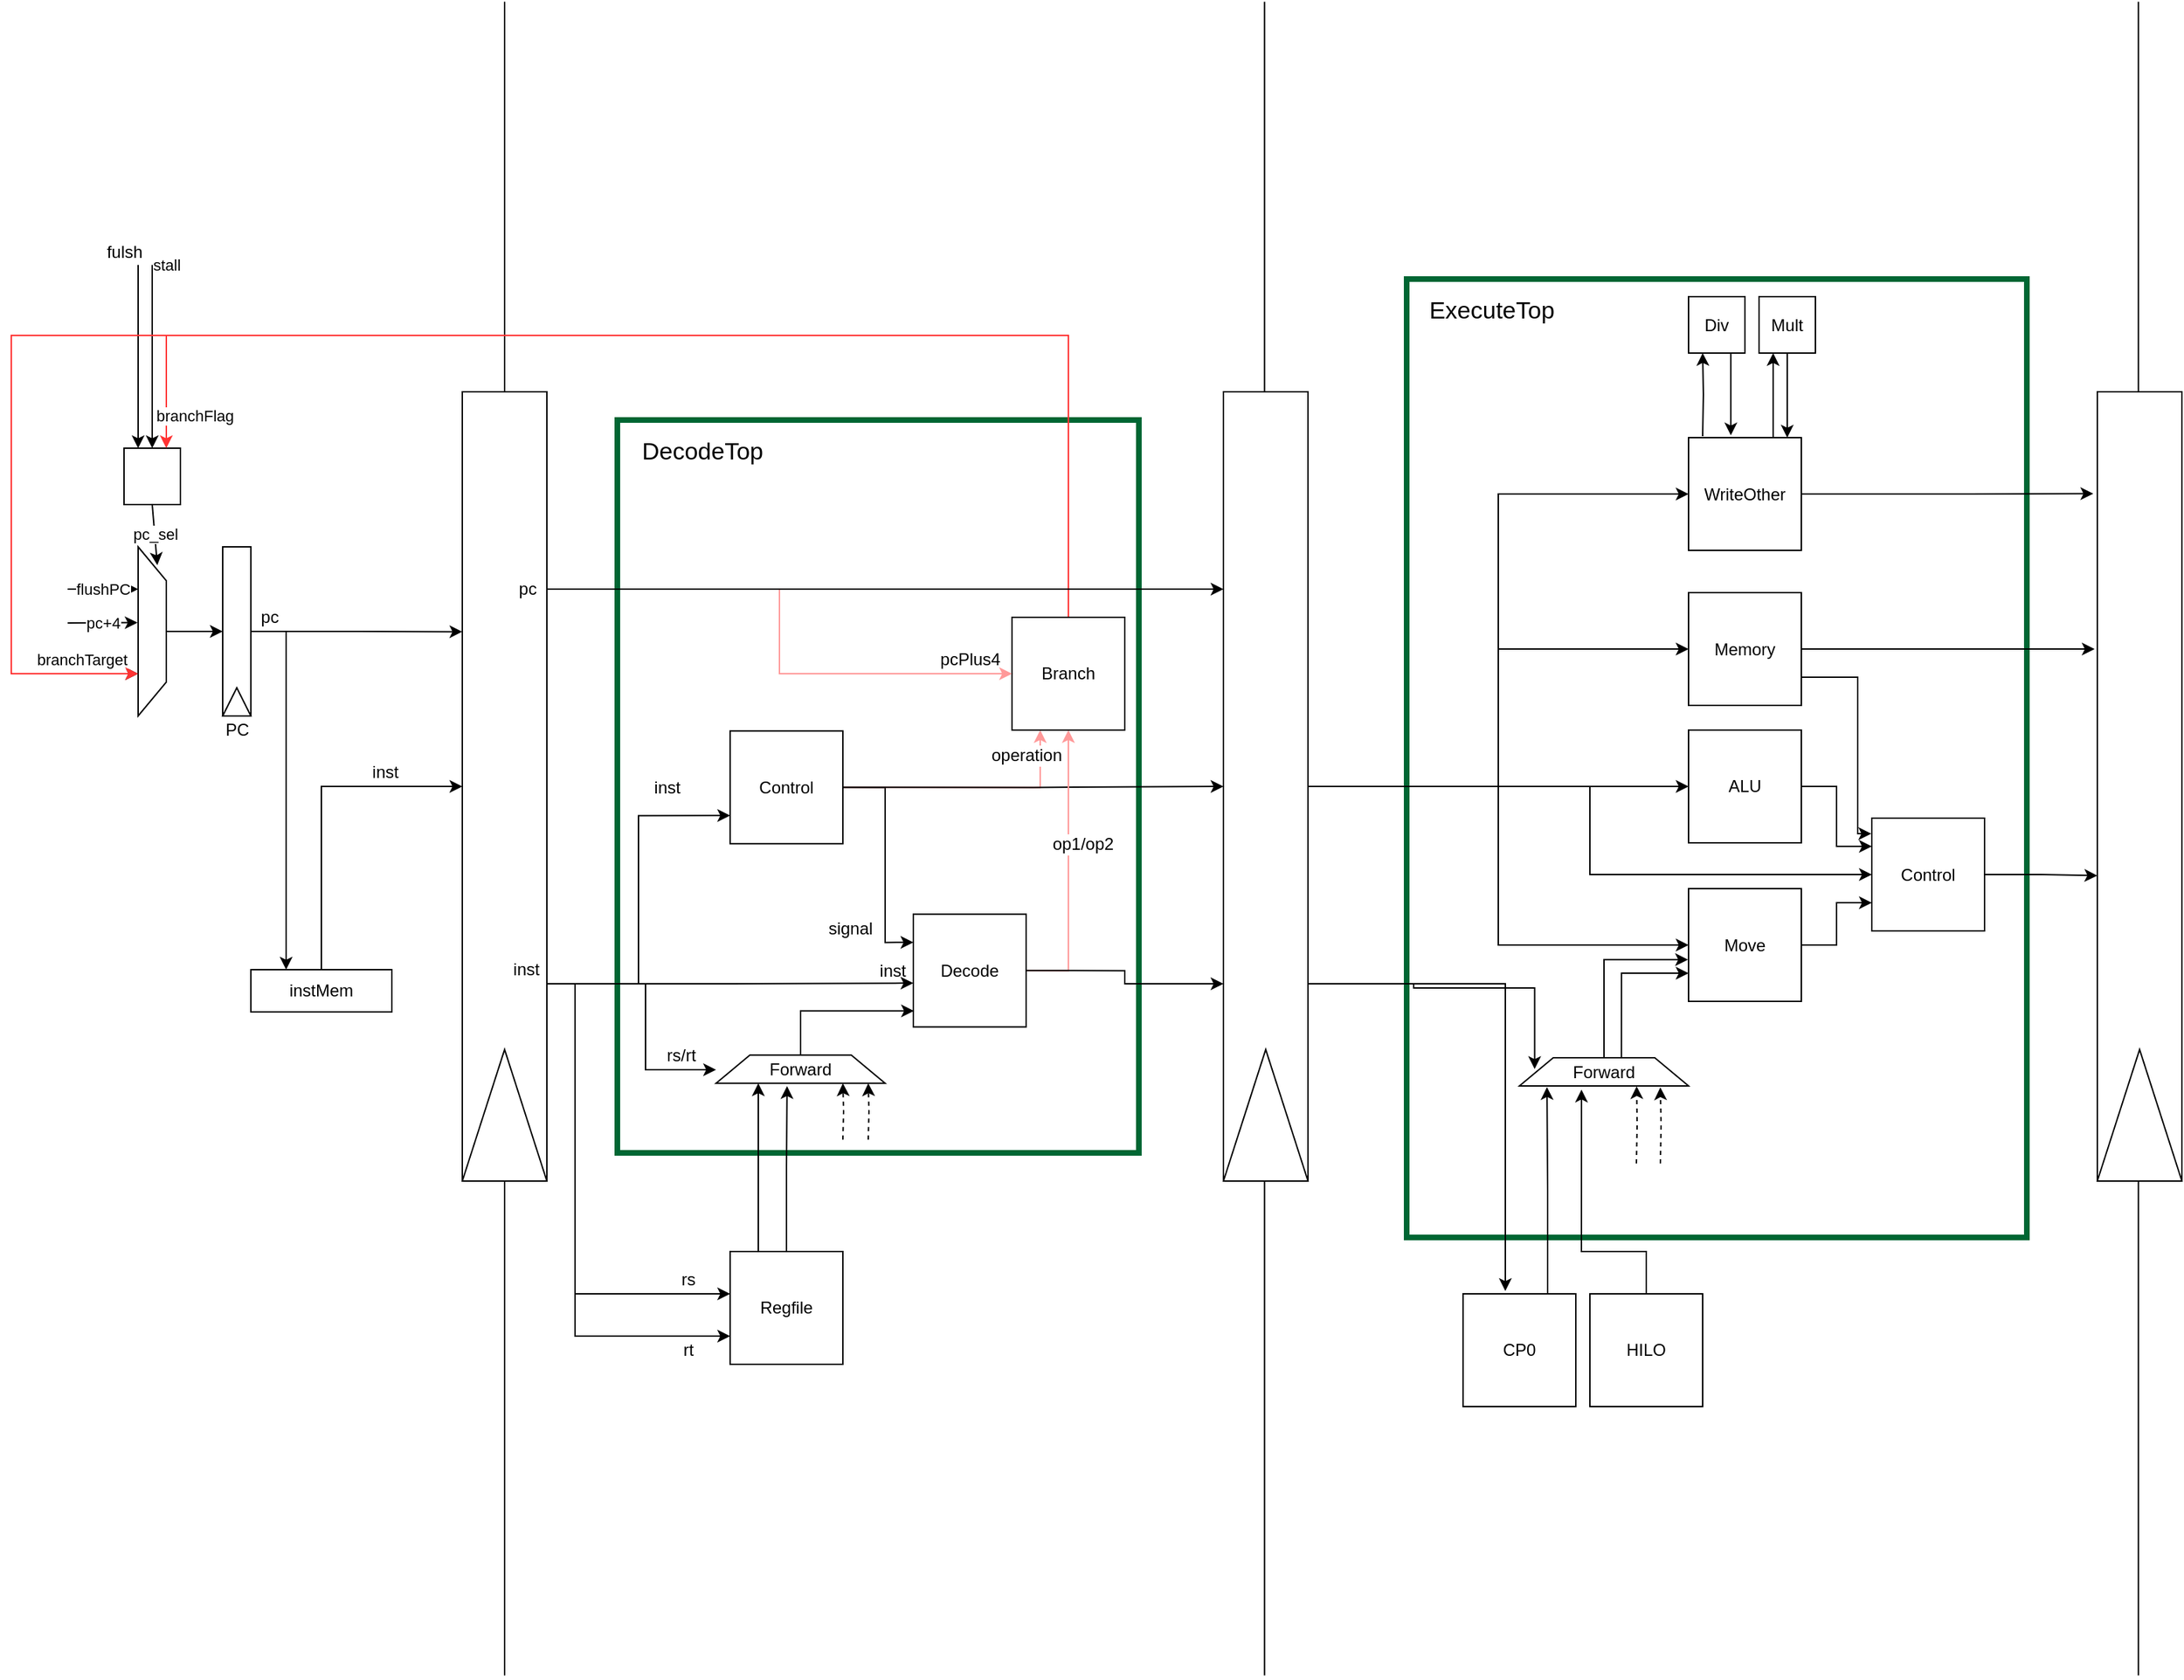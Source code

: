 <mxfile version="12.6.5" type="device"><diagram id="HSFqC6H7sYyxQZjeuzAG" name="Page-1"><mxGraphModel dx="1483" dy="1267" grid="1" gridSize="10" guides="1" tooltips="1" connect="1" arrows="1" fold="1" page="0" pageScale="1" pageWidth="827" pageHeight="1169" background="none" math="0" shadow="0"><root><mxCell id="0"/><mxCell id="1" parent="0"/><mxCell id="lGvzVWeKPUgzbhIk09vC-64" value="" style="rounded=0;whiteSpace=wrap;html=1;strokeColor=#006633;strokeWidth=4;fillColor=none;" vertex="1" parent="1"><mxGeometry x="1010" y="-70" width="440" height="680" as="geometry"/></mxCell><mxCell id="lGvzVWeKPUgzbhIk09vC-53" value="" style="rounded=0;whiteSpace=wrap;html=1;fillColor=none;strokeColor=#006633;strokeWidth=4;" vertex="1" parent="1"><mxGeometry x="450" y="30" width="370" height="520" as="geometry"/></mxCell><mxCell id="6QCADGDIZk1H56WCNz_3-21" style="edgeStyle=orthogonalEdgeStyle;rounded=0;orthogonalLoop=1;jettySize=auto;html=1;entryX=0.5;entryY=1;entryDx=0;entryDy=0;" parent="1" source="6QCADGDIZk1H56WCNz_3-1" target="6QCADGDIZk1H56WCNz_3-15" edge="1"><mxGeometry relative="1" as="geometry"/></mxCell><mxCell id="6QCADGDIZk1H56WCNz_3-1" value="" style="shape=trapezoid;whiteSpace=wrap;html=1;strokeColor=#000000;strokeWidth=1;rotation=90;points=[[0.75,1],[0.25,1],[0.5,1],[0.9,1],[0.5,0]]" parent="1" vertex="1"><mxGeometry x="60" y="170" width="120" height="20" as="geometry"/></mxCell><mxCell id="6QCADGDIZk1H56WCNz_3-2" value="pc_sel" style="endArrow=classic;html=1;exitX=0.5;exitY=1;exitDx=0;exitDy=0;entryX=0.108;entryY=0.32;entryDx=0;entryDy=0;entryPerimeter=0;" parent="1" source="6QCADGDIZk1H56WCNz_3-3" target="6QCADGDIZk1H56WCNz_3-1" edge="1"><mxGeometry width="50" height="50" relative="1" as="geometry"><mxPoint x="133" y="330" as="sourcePoint"/><mxPoint x="140" y="120" as="targetPoint"/></mxGeometry></mxCell><mxCell id="6QCADGDIZk1H56WCNz_3-3" value="" style="whiteSpace=wrap;html=1;aspect=fixed;" parent="1" vertex="1"><mxGeometry x="100" y="50" width="40" height="40" as="geometry"/></mxCell><mxCell id="6QCADGDIZk1H56WCNz_3-4" value="" style="endArrow=classic;html=1;entryX=0.25;entryY=0;entryDx=0;entryDy=0;" parent="1" target="6QCADGDIZk1H56WCNz_3-3" edge="1"><mxGeometry width="50" height="50" relative="1" as="geometry"><mxPoint x="110" y="-80" as="sourcePoint"/><mxPoint x="150" y="340" as="targetPoint"/></mxGeometry></mxCell><mxCell id="6QCADGDIZk1H56WCNz_3-5" value="fulsh" style="text;html=1;align=center;verticalAlign=middle;resizable=0;points=[];labelBackgroundColor=#ffffff;" parent="6QCADGDIZk1H56WCNz_3-4" vertex="1" connectable="0"><mxGeometry x="-0.347" y="1" relative="1" as="geometry"><mxPoint x="-11" y="-52" as="offset"/></mxGeometry></mxCell><mxCell id="6QCADGDIZk1H56WCNz_3-6" value="stall" style="endArrow=classic;html=1;entryX=0.5;entryY=0;entryDx=0;entryDy=0;" parent="1" target="6QCADGDIZk1H56WCNz_3-3" edge="1"><mxGeometry x="-1" y="10" width="50" height="50" relative="1" as="geometry"><mxPoint x="120" y="-80" as="sourcePoint"/><mxPoint x="120" y="20" as="targetPoint"/><mxPoint as="offset"/></mxGeometry></mxCell><mxCell id="6QCADGDIZk1H56WCNz_3-7" value="branchFlag" style="endArrow=classic;html=1;entryX=0.75;entryY=0;entryDx=0;entryDy=0;exitX=0.5;exitY=0;exitDx=0;exitDy=0;rounded=0;strokeColor=#FF3333;" parent="1" target="6QCADGDIZk1H56WCNz_3-3" edge="1" source="lGvzVWeKPUgzbhIk09vC-31"><mxGeometry x="0.949" y="20" width="50" height="50" relative="1" as="geometry"><mxPoint x="130" y="-10" as="sourcePoint"/><mxPoint x="140" y="410" as="targetPoint"/><mxPoint as="offset"/><Array as="points"><mxPoint x="770" y="-30"/><mxPoint x="430" y="-30"/><mxPoint x="130" y="-30"/></Array></mxGeometry></mxCell><mxCell id="6QCADGDIZk1H56WCNz_3-8" value="flushPC" style="endArrow=classic;html=1;entryX=0.25;entryY=1;entryDx=0;entryDy=0;" parent="1" target="6QCADGDIZk1H56WCNz_3-1" edge="1"><mxGeometry width="50" height="50" relative="1" as="geometry"><mxPoint x="60" y="150" as="sourcePoint"/><mxPoint x="140" y="410" as="targetPoint"/></mxGeometry></mxCell><mxCell id="6QCADGDIZk1H56WCNz_3-9" value="pc+4" style="endArrow=classic;html=1;entryX=0.448;entryY=1.02;entryDx=0;entryDy=0;entryPerimeter=0;" parent="1" target="6QCADGDIZk1H56WCNz_3-1" edge="1"><mxGeometry width="50" height="50" relative="1" as="geometry"><mxPoint x="60" y="174" as="sourcePoint"/><mxPoint x="100" y="410" as="targetPoint"/></mxGeometry></mxCell><mxCell id="6QCADGDIZk1H56WCNz_3-10" value="branchTarget" style="endArrow=classic;html=1;entryX=0.75;entryY=1;entryDx=0;entryDy=0;" parent="1" target="6QCADGDIZk1H56WCNz_3-1" edge="1"><mxGeometry x="-0.6" y="10" width="50" height="50" relative="1" as="geometry"><mxPoint x="60" y="210" as="sourcePoint"/><mxPoint x="100" y="410" as="targetPoint"/><mxPoint as="offset"/></mxGeometry></mxCell><mxCell id="6QCADGDIZk1H56WCNz_3-24" style="edgeStyle=orthogonalEdgeStyle;rounded=0;orthogonalLoop=1;jettySize=auto;html=1;exitX=0.5;exitY=0;exitDx=0;exitDy=0;" parent="1" source="6QCADGDIZk1H56WCNz_3-12" target="6QCADGDIZk1H56WCNz_3-28" edge="1"><mxGeometry relative="1" as="geometry"><mxPoint x="240" y="180" as="targetPoint"/></mxGeometry></mxCell><mxCell id="6QCADGDIZk1H56WCNz_3-12" value="instMem" style="rounded=0;whiteSpace=wrap;html=1;" parent="1" vertex="1"><mxGeometry x="190" y="420" width="100" height="30" as="geometry"/></mxCell><mxCell id="6QCADGDIZk1H56WCNz_3-17" value="" style="group" parent="1" vertex="1" connectable="0"><mxGeometry x="170" y="120" width="20" height="120" as="geometry"/></mxCell><mxCell id="6QCADGDIZk1H56WCNz_3-15" value="" style="rounded=0;whiteSpace=wrap;html=1;strokeColor=#000000;strokeWidth=1;direction=south;" parent="6QCADGDIZk1H56WCNz_3-17" vertex="1"><mxGeometry width="20" height="120" as="geometry"/></mxCell><mxCell id="6QCADGDIZk1H56WCNz_3-16" value="" style="triangle;whiteSpace=wrap;html=1;strokeColor=#000000;strokeWidth=1;direction=north;" parent="6QCADGDIZk1H56WCNz_3-17" vertex="1"><mxGeometry y="100" width="20" height="20" as="geometry"/></mxCell><mxCell id="6QCADGDIZk1H56WCNz_3-22" value="PC" style="text;html=1;align=center;verticalAlign=middle;resizable=0;points=[];autosize=1;" parent="1" vertex="1"><mxGeometry x="165" y="240" width="30" height="20" as="geometry"/></mxCell><mxCell id="6QCADGDIZk1H56WCNz_3-23" style="edgeStyle=orthogonalEdgeStyle;rounded=0;orthogonalLoop=1;jettySize=auto;html=1;entryX=0.25;entryY=0;entryDx=0;entryDy=0;exitX=0.5;exitY=0;exitDx=0;exitDy=0;" parent="1" source="6QCADGDIZk1H56WCNz_3-15" target="6QCADGDIZk1H56WCNz_3-12" edge="1"><mxGeometry relative="1" as="geometry"/></mxCell><mxCell id="6QCADGDIZk1H56WCNz_3-25" value="" style="endArrow=none;html=1;" parent="1" edge="1"><mxGeometry width="50" height="50" relative="1" as="geometry"><mxPoint x="370" y="920.8" as="sourcePoint"/><mxPoint x="370" y="-266.8" as="targetPoint"/></mxGeometry></mxCell><mxCell id="6QCADGDIZk1H56WCNz_3-27" value="" style="group" parent="1" vertex="1" connectable="0"><mxGeometry x="340" y="10" width="60" height="560" as="geometry"/></mxCell><mxCell id="6QCADGDIZk1H56WCNz_3-28" value="" style="rounded=0;whiteSpace=wrap;html=1;strokeColor=#000000;strokeWidth=1;direction=south;" parent="6QCADGDIZk1H56WCNz_3-27" vertex="1"><mxGeometry width="60.0" height="560" as="geometry"/></mxCell><mxCell id="6QCADGDIZk1H56WCNz_3-29" value="" style="triangle;whiteSpace=wrap;html=1;strokeColor=#000000;strokeWidth=1;direction=north;" parent="6QCADGDIZk1H56WCNz_3-27" vertex="1"><mxGeometry y="466.667" width="60.0" height="93.333" as="geometry"/></mxCell><mxCell id="lGvzVWeKPUgzbhIk09vC-47" value="inst" style="text;html=1;align=center;verticalAlign=middle;resizable=0;points=[];autosize=1;" vertex="1" parent="6QCADGDIZk1H56WCNz_3-27"><mxGeometry x="30" y="400" width="30" height="20" as="geometry"/></mxCell><mxCell id="6QCADGDIZk1H56WCNz_3-30" style="edgeStyle=orthogonalEdgeStyle;rounded=0;orthogonalLoop=1;jettySize=auto;html=1;entryX=0.304;entryY=1;entryDx=0;entryDy=0;entryPerimeter=0;" parent="1" source="6QCADGDIZk1H56WCNz_3-15" target="6QCADGDIZk1H56WCNz_3-28" edge="1"><mxGeometry relative="1" as="geometry"/></mxCell><mxCell id="6QCADGDIZk1H56WCNz_3-31" value="pc" style="text;html=1;align=center;verticalAlign=middle;resizable=0;points=[];labelBackgroundColor=#ffffff;" parent="6QCADGDIZk1H56WCNz_3-30" vertex="1" connectable="0"><mxGeometry y="-62" relative="1" as="geometry"><mxPoint x="-62" y="-72" as="offset"/></mxGeometry></mxCell><mxCell id="6QCADGDIZk1H56WCNz_3-32" value="inst" style="text;html=1;align=center;verticalAlign=middle;resizable=0;points=[];autosize=1;" parent="1" vertex="1"><mxGeometry x="270" y="270" width="30" height="20" as="geometry"/></mxCell><mxCell id="lGvzVWeKPUgzbhIk09vC-24" value="&lt;br&gt;" style="edgeStyle=orthogonalEdgeStyle;rounded=0;orthogonalLoop=1;jettySize=auto;html=1;exitX=1;exitY=0.5;exitDx=0;exitDy=0;entryX=0;entryY=0.25;entryDx=0;entryDy=0;" edge="1" parent="1" source="6QCADGDIZk1H56WCNz_3-33" target="lGvzVWeKPUgzbhIk09vC-23"><mxGeometry x="0.364" relative="1" as="geometry"><Array as="points"><mxPoint x="640" y="291"/><mxPoint x="640" y="401"/></Array><mxPoint as="offset"/></mxGeometry></mxCell><mxCell id="lGvzVWeKPUgzbhIk09vC-34" style="edgeStyle=orthogonalEdgeStyle;rounded=0;orthogonalLoop=1;jettySize=auto;html=1;exitX=1;exitY=0.5;exitDx=0;exitDy=0;entryX=0.25;entryY=1;entryDx=0;entryDy=0;strokeColor=#FF9999;" edge="1" parent="1" source="6QCADGDIZk1H56WCNz_3-33" target="lGvzVWeKPUgzbhIk09vC-31"><mxGeometry relative="1" as="geometry"/></mxCell><mxCell id="lGvzVWeKPUgzbhIk09vC-35" value="operation" style="text;html=1;align=center;verticalAlign=middle;resizable=0;points=[];labelBackgroundColor=#ffffff;" vertex="1" connectable="0" parent="lGvzVWeKPUgzbhIk09vC-34"><mxGeometry x="0.851" y="-2" relative="1" as="geometry"><mxPoint x="-12" y="4" as="offset"/></mxGeometry></mxCell><mxCell id="lGvzVWeKPUgzbhIk09vC-81" style="edgeStyle=orthogonalEdgeStyle;rounded=0;orthogonalLoop=1;jettySize=auto;html=1;exitX=1;exitY=0.5;exitDx=0;exitDy=0;entryX=0.5;entryY=1;entryDx=0;entryDy=0;strokeColor=#000000;" edge="1" parent="1" source="6QCADGDIZk1H56WCNz_3-33" target="Np5xmc2G_PY6Tr96R8ph-5"><mxGeometry relative="1" as="geometry"><Array as="points"><mxPoint x="745" y="291"/></Array></mxGeometry></mxCell><mxCell id="6QCADGDIZk1H56WCNz_3-33" value="Control" style="whiteSpace=wrap;html=1;aspect=fixed;" parent="1" vertex="1"><mxGeometry x="530" y="250.65" width="80" height="80" as="geometry"/></mxCell><mxCell id="6QCADGDIZk1H56WCNz_3-35" value="inst" style="text;html=1;align=center;verticalAlign=middle;resizable=0;points=[];autosize=1;" parent="1" vertex="1"><mxGeometry x="470" y="280.65" width="30" height="20" as="geometry"/></mxCell><mxCell id="lGvzVWeKPUgzbhIk09vC-3" style="edgeStyle=orthogonalEdgeStyle;rounded=0;orthogonalLoop=1;jettySize=auto;html=1;exitX=0.25;exitY=0;exitDx=0;exitDy=0;entryX=0.25;entryY=1;entryDx=0;entryDy=0;" edge="1" parent="1" source="6QCADGDIZk1H56WCNz_3-49" target="lGvzVWeKPUgzbhIk09vC-2"><mxGeometry relative="1" as="geometry"/></mxCell><mxCell id="lGvzVWeKPUgzbhIk09vC-5" style="edgeStyle=orthogonalEdgeStyle;rounded=0;orthogonalLoop=1;jettySize=auto;html=1;exitX=0.5;exitY=0;exitDx=0;exitDy=0;entryX=0.42;entryY=1.1;entryDx=0;entryDy=0;entryPerimeter=0;" edge="1" parent="1" source="6QCADGDIZk1H56WCNz_3-49" target="lGvzVWeKPUgzbhIk09vC-2"><mxGeometry relative="1" as="geometry"/></mxCell><mxCell id="6QCADGDIZk1H56WCNz_3-49" value="Regfile" style="whiteSpace=wrap;html=1;aspect=fixed;" parent="1" vertex="1"><mxGeometry x="530" y="620" width="80" height="80" as="geometry"/></mxCell><mxCell id="6QCADGDIZk1H56WCNz_3-51" value="rs" style="text;html=1;align=center;verticalAlign=middle;resizable=0;points=[];autosize=1;" parent="1" vertex="1"><mxGeometry x="485" y="630" width="30" height="20" as="geometry"/></mxCell><mxCell id="6QCADGDIZk1H56WCNz_3-53" value="rt" style="text;html=1;align=center;verticalAlign=middle;resizable=0;points=[];autosize=1;" parent="1" vertex="1"><mxGeometry x="490" y="680" width="20" height="20" as="geometry"/></mxCell><mxCell id="Np5xmc2G_PY6Tr96R8ph-17" style="edgeStyle=orthogonalEdgeStyle;rounded=0;orthogonalLoop=1;jettySize=auto;html=1;exitX=1;exitY=0.5;exitDx=0;exitDy=0;entryX=0;entryY=0.25;entryDx=0;entryDy=0;" parent="1" source="Np5xmc2G_PY6Tr96R8ph-7" target="Np5xmc2G_PY6Tr96R8ph-16" edge="1"><mxGeometry relative="1" as="geometry"/></mxCell><mxCell id="Np5xmc2G_PY6Tr96R8ph-7" value="ALU" style="whiteSpace=wrap;html=1;aspect=fixed;" parent="1" vertex="1"><mxGeometry x="1210" y="250" width="80" height="80" as="geometry"/></mxCell><mxCell id="Np5xmc2G_PY6Tr96R8ph-18" style="edgeStyle=orthogonalEdgeStyle;rounded=0;orthogonalLoop=1;jettySize=auto;html=1;exitX=1;exitY=0.5;exitDx=0;exitDy=0;entryX=0;entryY=0.75;entryDx=0;entryDy=0;" parent="1" source="Np5xmc2G_PY6Tr96R8ph-8" target="Np5xmc2G_PY6Tr96R8ph-16" edge="1"><mxGeometry relative="1" as="geometry"/></mxCell><mxCell id="Np5xmc2G_PY6Tr96R8ph-8" value="Move" style="whiteSpace=wrap;html=1;aspect=fixed;" parent="1" vertex="1"><mxGeometry x="1210" y="362.5" width="80" height="80" as="geometry"/></mxCell><mxCell id="Np5xmc2G_PY6Tr96R8ph-19" style="edgeStyle=orthogonalEdgeStyle;rounded=0;orthogonalLoop=1;jettySize=auto;html=1;entryX=0.25;entryY=1;entryDx=0;entryDy=0;" parent="1" target="Np5xmc2G_PY6Tr96R8ph-10" edge="1"><mxGeometry relative="1" as="geometry"><mxPoint x="1220" y="41.5" as="sourcePoint"/></mxGeometry></mxCell><mxCell id="Np5xmc2G_PY6Tr96R8ph-21" style="edgeStyle=orthogonalEdgeStyle;rounded=0;orthogonalLoop=1;jettySize=auto;html=1;exitX=0.75;exitY=0;exitDx=0;exitDy=0;" parent="1" source="Np5xmc2G_PY6Tr96R8ph-9" edge="1"><mxGeometry relative="1" as="geometry"><mxPoint x="1270" y="-17.5" as="targetPoint"/></mxGeometry></mxCell><mxCell id="lGvzVWeKPUgzbhIk09vC-70" style="edgeStyle=orthogonalEdgeStyle;rounded=0;orthogonalLoop=1;jettySize=auto;html=1;exitX=1;exitY=0.5;exitDx=0;exitDy=0;entryX=0.129;entryY=1.048;entryDx=0;entryDy=0;entryPerimeter=0;strokeColor=#000000;" edge="1" parent="1" source="Np5xmc2G_PY6Tr96R8ph-9" target="lGvzVWeKPUgzbhIk09vC-67"><mxGeometry relative="1" as="geometry"/></mxCell><mxCell id="Np5xmc2G_PY6Tr96R8ph-9" value="WriteOther" style="whiteSpace=wrap;html=1;aspect=fixed;" parent="1" vertex="1"><mxGeometry x="1210" y="42.5" width="80" height="80" as="geometry"/></mxCell><mxCell id="Np5xmc2G_PY6Tr96R8ph-20" style="edgeStyle=orthogonalEdgeStyle;rounded=0;orthogonalLoop=1;jettySize=auto;html=1;exitX=0.75;exitY=1;exitDx=0;exitDy=0;entryX=0.375;entryY=-0.02;entryDx=0;entryDy=0;entryPerimeter=0;" parent="1" source="Np5xmc2G_PY6Tr96R8ph-10" target="Np5xmc2G_PY6Tr96R8ph-9" edge="1"><mxGeometry relative="1" as="geometry"/></mxCell><mxCell id="Np5xmc2G_PY6Tr96R8ph-10" value="Div" style="whiteSpace=wrap;html=1;aspect=fixed;" parent="1" vertex="1"><mxGeometry x="1210" y="-57.5" width="40" height="40" as="geometry"/></mxCell><mxCell id="Np5xmc2G_PY6Tr96R8ph-22" style="edgeStyle=orthogonalEdgeStyle;rounded=0;orthogonalLoop=1;jettySize=auto;html=1;exitX=0.5;exitY=1;exitDx=0;exitDy=0;entryX=0.875;entryY=0;entryDx=0;entryDy=0;entryPerimeter=0;" parent="1" source="Np5xmc2G_PY6Tr96R8ph-11" target="Np5xmc2G_PY6Tr96R8ph-9" edge="1"><mxGeometry relative="1" as="geometry"><mxPoint x="1330" y="22.5" as="targetPoint"/></mxGeometry></mxCell><mxCell id="Np5xmc2G_PY6Tr96R8ph-11" value="Mult" style="whiteSpace=wrap;html=1;aspect=fixed;" parent="1" vertex="1"><mxGeometry x="1260" y="-57.5" width="40" height="40" as="geometry"/></mxCell><mxCell id="Np5xmc2G_PY6Tr96R8ph-12" style="edgeStyle=orthogonalEdgeStyle;rounded=0;orthogonalLoop=1;jettySize=auto;html=1;exitX=0.5;exitY=0;exitDx=0;exitDy=0;" parent="1" source="Np5xmc2G_PY6Tr96R8ph-5" target="Np5xmc2G_PY6Tr96R8ph-9" edge="1"><mxGeometry relative="1" as="geometry"/></mxCell><mxCell id="Np5xmc2G_PY6Tr96R8ph-13" style="edgeStyle=orthogonalEdgeStyle;rounded=0;orthogonalLoop=1;jettySize=auto;html=1;exitX=0.5;exitY=0;exitDx=0;exitDy=0;" parent="1" source="Np5xmc2G_PY6Tr96R8ph-5" target="Np5xmc2G_PY6Tr96R8ph-7" edge="1"><mxGeometry relative="1" as="geometry"/></mxCell><mxCell id="Np5xmc2G_PY6Tr96R8ph-14" style="edgeStyle=orthogonalEdgeStyle;rounded=0;orthogonalLoop=1;jettySize=auto;html=1;exitX=0.5;exitY=0;exitDx=0;exitDy=0;entryX=0;entryY=0.5;entryDx=0;entryDy=0;" parent="1" source="Np5xmc2G_PY6Tr96R8ph-5" target="Np5xmc2G_PY6Tr96R8ph-8" edge="1"><mxGeometry relative="1" as="geometry"/></mxCell><mxCell id="Np5xmc2G_PY6Tr96R8ph-15" style="edgeStyle=orthogonalEdgeStyle;rounded=0;orthogonalLoop=1;jettySize=auto;html=1;exitX=0.5;exitY=0;exitDx=0;exitDy=0;" parent="1" source="Np5xmc2G_PY6Tr96R8ph-5" target="Np5xmc2G_PY6Tr96R8ph-16" edge="1"><mxGeometry relative="1" as="geometry"><mxPoint x="1160" y="290" as="targetPoint"/></mxGeometry></mxCell><mxCell id="lGvzVWeKPUgzbhIk09vC-69" style="edgeStyle=orthogonalEdgeStyle;rounded=0;orthogonalLoop=1;jettySize=auto;html=1;exitX=1;exitY=0.5;exitDx=0;exitDy=0;entryX=0.613;entryY=1.001;entryDx=0;entryDy=0;entryPerimeter=0;strokeColor=#000000;" edge="1" parent="1" source="Np5xmc2G_PY6Tr96R8ph-16" target="lGvzVWeKPUgzbhIk09vC-67"><mxGeometry relative="1" as="geometry"/></mxCell><mxCell id="Np5xmc2G_PY6Tr96R8ph-16" value="Control" style="whiteSpace=wrap;html=1;aspect=fixed;" parent="1" vertex="1"><mxGeometry x="1340" y="312.5" width="80" height="80" as="geometry"/></mxCell><mxCell id="Np5xmc2G_PY6Tr96R8ph-33" style="edgeStyle=orthogonalEdgeStyle;rounded=0;orthogonalLoop=1;jettySize=auto;html=1;exitX=0.75;exitY=0;exitDx=0;exitDy=0;entryX=0.163;entryY=1.04;entryDx=0;entryDy=0;entryPerimeter=0;" parent="1" source="Np5xmc2G_PY6Tr96R8ph-24" target="Np5xmc2G_PY6Tr96R8ph-35" edge="1"><mxGeometry relative="1" as="geometry"><mxPoint x="1109.6" y="465.8" as="targetPoint"/></mxGeometry></mxCell><mxCell id="Np5xmc2G_PY6Tr96R8ph-24" value="CP0" style="whiteSpace=wrap;html=1;aspect=fixed;" parent="1" vertex="1"><mxGeometry x="1050" y="650" width="80" height="80" as="geometry"/></mxCell><mxCell id="Np5xmc2G_PY6Tr96R8ph-27" style="edgeStyle=orthogonalEdgeStyle;rounded=0;orthogonalLoop=1;jettySize=auto;html=1;exitX=0.75;exitY=0;exitDx=0;exitDy=0;entryX=0.375;entryY=-0.025;entryDx=0;entryDy=0;entryPerimeter=0;" parent="1" source="Np5xmc2G_PY6Tr96R8ph-5" target="Np5xmc2G_PY6Tr96R8ph-24" edge="1"><mxGeometry relative="1" as="geometry"/></mxCell><mxCell id="Np5xmc2G_PY6Tr96R8ph-34" style="edgeStyle=orthogonalEdgeStyle;rounded=0;orthogonalLoop=1;jettySize=auto;html=1;exitX=0.5;exitY=0;exitDx=0;exitDy=0;entryX=0.367;entryY=1.13;entryDx=0;entryDy=0;entryPerimeter=0;" parent="1" source="Np5xmc2G_PY6Tr96R8ph-29" target="Np5xmc2G_PY6Tr96R8ph-35" edge="1"><mxGeometry relative="1" as="geometry"><mxPoint x="1160" y="465" as="targetPoint"/><Array as="points"><mxPoint x="1180" y="620"/><mxPoint x="1134" y="620"/></Array></mxGeometry></mxCell><mxCell id="Np5xmc2G_PY6Tr96R8ph-29" value="HILO" style="whiteSpace=wrap;html=1;aspect=fixed;" parent="1" vertex="1"><mxGeometry x="1140" y="650" width="80" height="80" as="geometry"/></mxCell><mxCell id="Np5xmc2G_PY6Tr96R8ph-32" style="edgeStyle=orthogonalEdgeStyle;rounded=0;orthogonalLoop=1;jettySize=auto;html=1;exitX=0.75;exitY=0;exitDx=0;exitDy=0;entryX=0.09;entryY=0.4;entryDx=0;entryDy=0;entryPerimeter=0;" parent="1" source="Np5xmc2G_PY6Tr96R8ph-5" target="Np5xmc2G_PY6Tr96R8ph-35" edge="1"><mxGeometry relative="1" as="geometry"><mxPoint x="980" y="400" as="targetPoint"/><Array as="points"><mxPoint x="1015" y="430"/><mxPoint x="1015" y="433"/></Array></mxGeometry></mxCell><mxCell id="Np5xmc2G_PY6Tr96R8ph-36" style="edgeStyle=orthogonalEdgeStyle;rounded=0;orthogonalLoop=1;jettySize=auto;html=1;exitX=0.5;exitY=0;exitDx=0;exitDy=0;entryX=-0.005;entryY=0.63;entryDx=0;entryDy=0;entryPerimeter=0;" parent="1" source="Np5xmc2G_PY6Tr96R8ph-35" target="Np5xmc2G_PY6Tr96R8ph-8" edge="1"><mxGeometry relative="1" as="geometry"/></mxCell><mxCell id="Np5xmc2G_PY6Tr96R8ph-37" style="edgeStyle=orthogonalEdgeStyle;rounded=0;orthogonalLoop=1;jettySize=auto;html=1;entryX=0;entryY=0.75;entryDx=0;entryDy=0;exitX=0.603;exitY=0;exitDx=0;exitDy=0;exitPerimeter=0;" parent="1" source="Np5xmc2G_PY6Tr96R8ph-35" target="Np5xmc2G_PY6Tr96R8ph-8" edge="1"><mxGeometry relative="1" as="geometry"><mxPoint x="1250" y="480.5" as="sourcePoint"/></mxGeometry></mxCell><mxCell id="lGvzVWeKPUgzbhIk09vC-60" style="edgeStyle=orthogonalEdgeStyle;rounded=0;orthogonalLoop=1;jettySize=auto;html=1;strokeColor=#000000;dashed=1;entryX=0.693;entryY=1.01;entryDx=0;entryDy=0;entryPerimeter=0;" edge="1" parent="1" target="Np5xmc2G_PY6Tr96R8ph-35"><mxGeometry relative="1" as="geometry"><mxPoint x="1190" y="577.5" as="targetPoint"/><mxPoint x="1173" y="557.5" as="sourcePoint"/></mxGeometry></mxCell><mxCell id="Np5xmc2G_PY6Tr96R8ph-35" value="Forward" style="shape=trapezoid;whiteSpace=wrap;html=1;strokeColor=#000000;strokeWidth=1;rotation=0;points=[[0.75,1],[0.25,1],[0.5,1],[0.9,1],[0.5,0]]" parent="1" vertex="1"><mxGeometry x="1090" y="482.5" width="120" height="20" as="geometry"/></mxCell><mxCell id="lGvzVWeKPUgzbhIk09vC-20" style="edgeStyle=orthogonalEdgeStyle;rounded=0;orthogonalLoop=1;jettySize=auto;html=1;exitX=0.9;exitY=1;exitDx=0;exitDy=0;dashed=1;entryX=0.9;entryY=1;entryDx=0;entryDy=0;" edge="1" parent="1" target="lGvzVWeKPUgzbhIk09vC-2"><mxGeometry relative="1" as="geometry"><mxPoint x="628" y="540.65" as="sourcePoint"/></mxGeometry></mxCell><mxCell id="lGvzVWeKPUgzbhIk09vC-29" style="edgeStyle=orthogonalEdgeStyle;rounded=0;orthogonalLoop=1;jettySize=auto;html=1;exitX=0.5;exitY=0;exitDx=0;exitDy=0;entryX=0.005;entryY=0.858;entryDx=0;entryDy=0;entryPerimeter=0;" edge="1" parent="1" source="lGvzVWeKPUgzbhIk09vC-2" target="lGvzVWeKPUgzbhIk09vC-23"><mxGeometry relative="1" as="geometry"/></mxCell><mxCell id="lGvzVWeKPUgzbhIk09vC-2" value="Forward" style="shape=trapezoid;whiteSpace=wrap;html=1;strokeColor=#000000;strokeWidth=1;rotation=0;points=[[0.75,1],[0.25,1],[0.5,1],[0.9,1],[0.5,0]]" vertex="1" parent="1"><mxGeometry x="520" y="480.65" width="120" height="20" as="geometry"/></mxCell><mxCell id="lGvzVWeKPUgzbhIk09vC-7" value="rs/rt" style="text;html=1;align=center;verticalAlign=middle;resizable=0;points=[];autosize=1;" vertex="1" parent="1"><mxGeometry x="475" y="470.65" width="40" height="20" as="geometry"/></mxCell><mxCell id="lGvzVWeKPUgzbhIk09vC-19" style="edgeStyle=orthogonalEdgeStyle;rounded=0;orthogonalLoop=1;jettySize=auto;html=1;exitX=0.75;exitY=1;exitDx=0;exitDy=0;entryX=0.75;entryY=1;entryDx=0;entryDy=0;dashed=1;" edge="1" parent="1" target="lGvzVWeKPUgzbhIk09vC-2"><mxGeometry relative="1" as="geometry"><mxPoint x="610" y="540.65" as="sourcePoint"/></mxGeometry></mxCell><mxCell id="lGvzVWeKPUgzbhIk09vC-32" style="edgeStyle=orthogonalEdgeStyle;rounded=0;orthogonalLoop=1;jettySize=auto;html=1;exitX=1;exitY=0.5;exitDx=0;exitDy=0;entryX=0.5;entryY=1;entryDx=0;entryDy=0;strokeColor=#FF9999;" edge="1" parent="1" source="lGvzVWeKPUgzbhIk09vC-23" target="lGvzVWeKPUgzbhIk09vC-31"><mxGeometry relative="1" as="geometry"/></mxCell><mxCell id="lGvzVWeKPUgzbhIk09vC-33" value="op1/op2" style="text;html=1;align=center;verticalAlign=middle;resizable=0;points=[];labelBackgroundColor=#ffffff;" vertex="1" connectable="0" parent="lGvzVWeKPUgzbhIk09vC-32"><mxGeometry x="0.448" relative="1" as="geometry"><mxPoint x="10" y="25.12" as="offset"/></mxGeometry></mxCell><mxCell id="lGvzVWeKPUgzbhIk09vC-82" style="edgeStyle=orthogonalEdgeStyle;rounded=0;orthogonalLoop=1;jettySize=auto;html=1;exitX=1;exitY=0.5;exitDx=0;exitDy=0;entryX=0.75;entryY=1;entryDx=0;entryDy=0;strokeColor=#000000;" edge="1" parent="1" source="lGvzVWeKPUgzbhIk09vC-23" target="Np5xmc2G_PY6Tr96R8ph-5"><mxGeometry relative="1" as="geometry"/></mxCell><mxCell id="lGvzVWeKPUgzbhIk09vC-23" value="Decode" style="whiteSpace=wrap;html=1;aspect=fixed;" vertex="1" parent="1"><mxGeometry x="660" y="380.65" width="80" height="80" as="geometry"/></mxCell><mxCell id="lGvzVWeKPUgzbhIk09vC-27" value="inst" style="text;html=1;align=center;verticalAlign=middle;resizable=0;points=[];autosize=1;" vertex="1" parent="1"><mxGeometry x="630" y="410.65" width="30" height="20" as="geometry"/></mxCell><mxCell id="lGvzVWeKPUgzbhIk09vC-28" value="signal" style="text;html=1;align=center;verticalAlign=middle;resizable=0;points=[];autosize=1;" vertex="1" parent="1"><mxGeometry x="590" y="380.65" width="50" height="20" as="geometry"/></mxCell><mxCell id="lGvzVWeKPUgzbhIk09vC-36" style="edgeStyle=orthogonalEdgeStyle;rounded=0;orthogonalLoop=1;jettySize=auto;html=1;exitX=0.5;exitY=0;exitDx=0;exitDy=0;entryX=0.75;entryY=1;entryDx=0;entryDy=0;noJump=1;fillColor=#cdeb8b;strokeColor=#FF3333;" edge="1" parent="1" source="lGvzVWeKPUgzbhIk09vC-31" target="6QCADGDIZk1H56WCNz_3-1"><mxGeometry relative="1" as="geometry"><Array as="points"><mxPoint x="770" y="-30"/><mxPoint x="20" y="-30"/><mxPoint x="20" y="210"/></Array></mxGeometry></mxCell><mxCell id="lGvzVWeKPUgzbhIk09vC-31" value="Branch" style="whiteSpace=wrap;html=1;aspect=fixed;" vertex="1" parent="1"><mxGeometry x="730" y="170" width="80" height="80" as="geometry"/></mxCell><mxCell id="lGvzVWeKPUgzbhIk09vC-42" style="edgeStyle=orthogonalEdgeStyle;rounded=0;orthogonalLoop=1;jettySize=auto;html=1;exitX=0.25;exitY=0;exitDx=0;exitDy=0;strokeColor=#FF9999;" edge="1" parent="1" source="6QCADGDIZk1H56WCNz_3-28" target="lGvzVWeKPUgzbhIk09vC-31"><mxGeometry relative="1" as="geometry"/></mxCell><mxCell id="lGvzVWeKPUgzbhIk09vC-46" value="pc" style="text;html=1;align=center;verticalAlign=middle;resizable=0;points=[];labelBackgroundColor=#ffffff;" vertex="1" connectable="0" parent="lGvzVWeKPUgzbhIk09vC-42"><mxGeometry x="-0.793" y="-1" relative="1" as="geometry"><mxPoint x="-55" y="-1" as="offset"/></mxGeometry></mxCell><mxCell id="lGvzVWeKPUgzbhIk09vC-43" value="pcPlus4" style="text;html=1;align=center;verticalAlign=middle;resizable=0;points=[];autosize=1;" vertex="1" parent="1"><mxGeometry x="670" y="190" width="60" height="20" as="geometry"/></mxCell><mxCell id="lGvzVWeKPUgzbhIk09vC-50" style="edgeStyle=orthogonalEdgeStyle;rounded=0;orthogonalLoop=1;jettySize=auto;html=1;exitX=1;exitY=0.75;exitDx=0;exitDy=0;entryX=-0.005;entryY=0.138;entryDx=0;entryDy=0;entryPerimeter=0;strokeColor=#000000;" edge="1" parent="1" source="lGvzVWeKPUgzbhIk09vC-48" target="Np5xmc2G_PY6Tr96R8ph-16"><mxGeometry relative="1" as="geometry"><Array as="points"><mxPoint x="1330" y="212.5"/><mxPoint x="1330" y="323.5"/></Array></mxGeometry></mxCell><mxCell id="lGvzVWeKPUgzbhIk09vC-71" style="edgeStyle=orthogonalEdgeStyle;rounded=0;orthogonalLoop=1;jettySize=auto;html=1;exitX=1;exitY=0.5;exitDx=0;exitDy=0;entryX=0.326;entryY=1.032;entryDx=0;entryDy=0;entryPerimeter=0;strokeColor=#000000;" edge="1" parent="1" source="lGvzVWeKPUgzbhIk09vC-48" target="lGvzVWeKPUgzbhIk09vC-67"><mxGeometry relative="1" as="geometry"/></mxCell><mxCell id="lGvzVWeKPUgzbhIk09vC-48" value="Memory" style="whiteSpace=wrap;html=1;aspect=fixed;" vertex="1" parent="1"><mxGeometry x="1210" y="152.5" width="80" height="80" as="geometry"/></mxCell><mxCell id="lGvzVWeKPUgzbhIk09vC-49" style="edgeStyle=orthogonalEdgeStyle;rounded=0;orthogonalLoop=1;jettySize=auto;html=1;exitX=0.5;exitY=0;exitDx=0;exitDy=0;strokeColor=#000000;" edge="1" parent="1" source="Np5xmc2G_PY6Tr96R8ph-5" target="lGvzVWeKPUgzbhIk09vC-48"><mxGeometry relative="1" as="geometry"/></mxCell><mxCell id="lGvzVWeKPUgzbhIk09vC-54" value="&lt;font style=&quot;font-size: 17px&quot;&gt;DecodeTop&lt;/font&gt;" style="text;html=1;align=center;verticalAlign=middle;resizable=0;points=[];autosize=1;" vertex="1" parent="1"><mxGeometry x="460" y="42.5" width="100" height="20" as="geometry"/></mxCell><mxCell id="lGvzVWeKPUgzbhIk09vC-59" value="" style="endArrow=none;html=1;" edge="1" parent="1"><mxGeometry width="50" height="50" relative="1" as="geometry"><mxPoint x="909.17" y="920.8" as="sourcePoint"/><mxPoint x="909.17" y="-266.8" as="targetPoint"/></mxGeometry></mxCell><mxCell id="Np5xmc2G_PY6Tr96R8ph-4" value="" style="group" parent="1" vertex="1" connectable="0"><mxGeometry x="880" y="10" width="60" height="560" as="geometry"/></mxCell><mxCell id="Np5xmc2G_PY6Tr96R8ph-5" value="" style="rounded=0;whiteSpace=wrap;html=1;strokeColor=#000000;strokeWidth=1;direction=south;" parent="Np5xmc2G_PY6Tr96R8ph-4" vertex="1"><mxGeometry width="60.0" height="560" as="geometry"/></mxCell><mxCell id="Np5xmc2G_PY6Tr96R8ph-6" value="" style="triangle;whiteSpace=wrap;html=1;strokeColor=#000000;strokeWidth=1;direction=north;" parent="Np5xmc2G_PY6Tr96R8ph-4" vertex="1"><mxGeometry y="466.667" width="60.0" height="93.333" as="geometry"/></mxCell><mxCell id="lGvzVWeKPUgzbhIk09vC-63" style="edgeStyle=orthogonalEdgeStyle;rounded=0;orthogonalLoop=1;jettySize=auto;html=1;strokeColor=#000000;dashed=1;entryX=0.833;entryY=1.05;entryDx=0;entryDy=0;entryPerimeter=0;" edge="1" parent="1" target="Np5xmc2G_PY6Tr96R8ph-35"><mxGeometry relative="1" as="geometry"><mxPoint x="1250" y="527.5" as="targetPoint"/><mxPoint x="1190" y="557.5" as="sourcePoint"/></mxGeometry></mxCell><mxCell id="lGvzVWeKPUgzbhIk09vC-65" value="" style="endArrow=none;html=1;" edge="1" parent="1"><mxGeometry width="50" height="50" relative="1" as="geometry"><mxPoint x="1529.17" y="920.8" as="sourcePoint"/><mxPoint x="1529.17" y="-266.8" as="targetPoint"/></mxGeometry></mxCell><mxCell id="lGvzVWeKPUgzbhIk09vC-66" value="" style="group" vertex="1" connectable="0" parent="1"><mxGeometry x="1500" y="10" width="60" height="560" as="geometry"/></mxCell><mxCell id="lGvzVWeKPUgzbhIk09vC-67" value="" style="rounded=0;whiteSpace=wrap;html=1;strokeColor=#000000;strokeWidth=1;direction=south;" vertex="1" parent="lGvzVWeKPUgzbhIk09vC-66"><mxGeometry width="60.0" height="560" as="geometry"/></mxCell><mxCell id="lGvzVWeKPUgzbhIk09vC-68" value="" style="triangle;whiteSpace=wrap;html=1;strokeColor=#000000;strokeWidth=1;direction=north;" vertex="1" parent="lGvzVWeKPUgzbhIk09vC-66"><mxGeometry y="466.667" width="60.0" height="93.333" as="geometry"/></mxCell><mxCell id="lGvzVWeKPUgzbhIk09vC-73" style="edgeStyle=orthogonalEdgeStyle;rounded=0;orthogonalLoop=1;jettySize=auto;html=1;exitX=0.75;exitY=0;exitDx=0;exitDy=0;strokeColor=#000000;" edge="1" parent="1" source="6QCADGDIZk1H56WCNz_3-28" target="lGvzVWeKPUgzbhIk09vC-2"><mxGeometry relative="1" as="geometry"><Array as="points"><mxPoint x="470" y="430"/><mxPoint x="470" y="491"/></Array></mxGeometry></mxCell><mxCell id="lGvzVWeKPUgzbhIk09vC-74" style="edgeStyle=orthogonalEdgeStyle;rounded=0;orthogonalLoop=1;jettySize=auto;html=1;exitX=0.75;exitY=0;exitDx=0;exitDy=0;entryX=0;entryY=0.75;entryDx=0;entryDy=0;strokeColor=#000000;" edge="1" parent="1" source="6QCADGDIZk1H56WCNz_3-28" target="6QCADGDIZk1H56WCNz_3-49"><mxGeometry relative="1" as="geometry"><Array as="points"><mxPoint x="420" y="430"/><mxPoint x="420" y="680"/></Array></mxGeometry></mxCell><mxCell id="lGvzVWeKPUgzbhIk09vC-75" style="edgeStyle=orthogonalEdgeStyle;rounded=0;orthogonalLoop=1;jettySize=auto;html=1;exitX=0.75;exitY=0;exitDx=0;exitDy=0;entryX=0;entryY=0.375;entryDx=0;entryDy=0;entryPerimeter=0;strokeColor=#000000;" edge="1" parent="1" source="6QCADGDIZk1H56WCNz_3-28" target="6QCADGDIZk1H56WCNz_3-49"><mxGeometry relative="1" as="geometry"><Array as="points"><mxPoint x="420" y="430"/><mxPoint x="420" y="650"/></Array></mxGeometry></mxCell><mxCell id="lGvzVWeKPUgzbhIk09vC-76" style="edgeStyle=orthogonalEdgeStyle;rounded=0;orthogonalLoop=1;jettySize=auto;html=1;exitX=0.75;exitY=0;exitDx=0;exitDy=0;entryX=0;entryY=0.75;entryDx=0;entryDy=0;strokeColor=#000000;" edge="1" parent="1" source="6QCADGDIZk1H56WCNz_3-28" target="6QCADGDIZk1H56WCNz_3-33"><mxGeometry relative="1" as="geometry"/></mxCell><mxCell id="lGvzVWeKPUgzbhIk09vC-77" style="edgeStyle=orthogonalEdgeStyle;rounded=0;orthogonalLoop=1;jettySize=auto;html=1;exitX=0.75;exitY=0;exitDx=0;exitDy=0;entryX=0;entryY=0.611;entryDx=0;entryDy=0;entryPerimeter=0;strokeColor=#000000;" edge="1" parent="1" source="6QCADGDIZk1H56WCNz_3-28" target="lGvzVWeKPUgzbhIk09vC-23"><mxGeometry relative="1" as="geometry"/></mxCell><mxCell id="lGvzVWeKPUgzbhIk09vC-83" style="edgeStyle=orthogonalEdgeStyle;rounded=0;orthogonalLoop=1;jettySize=auto;html=1;exitX=0.25;exitY=0;exitDx=0;exitDy=0;entryX=0.25;entryY=1;entryDx=0;entryDy=0;strokeColor=#000000;" edge="1" parent="1" source="6QCADGDIZk1H56WCNz_3-28" target="Np5xmc2G_PY6Tr96R8ph-5"><mxGeometry relative="1" as="geometry"/></mxCell><mxCell id="lGvzVWeKPUgzbhIk09vC-84" value="&lt;font style=&quot;font-size: 17px&quot;&gt;ExecuteTop&lt;/font&gt;" style="text;html=1;align=center;verticalAlign=middle;resizable=0;points=[];autosize=1;" vertex="1" parent="1"><mxGeometry x="1020" y="-57.5" width="100" height="20" as="geometry"/></mxCell></root></mxGraphModel></diagram></mxfile>